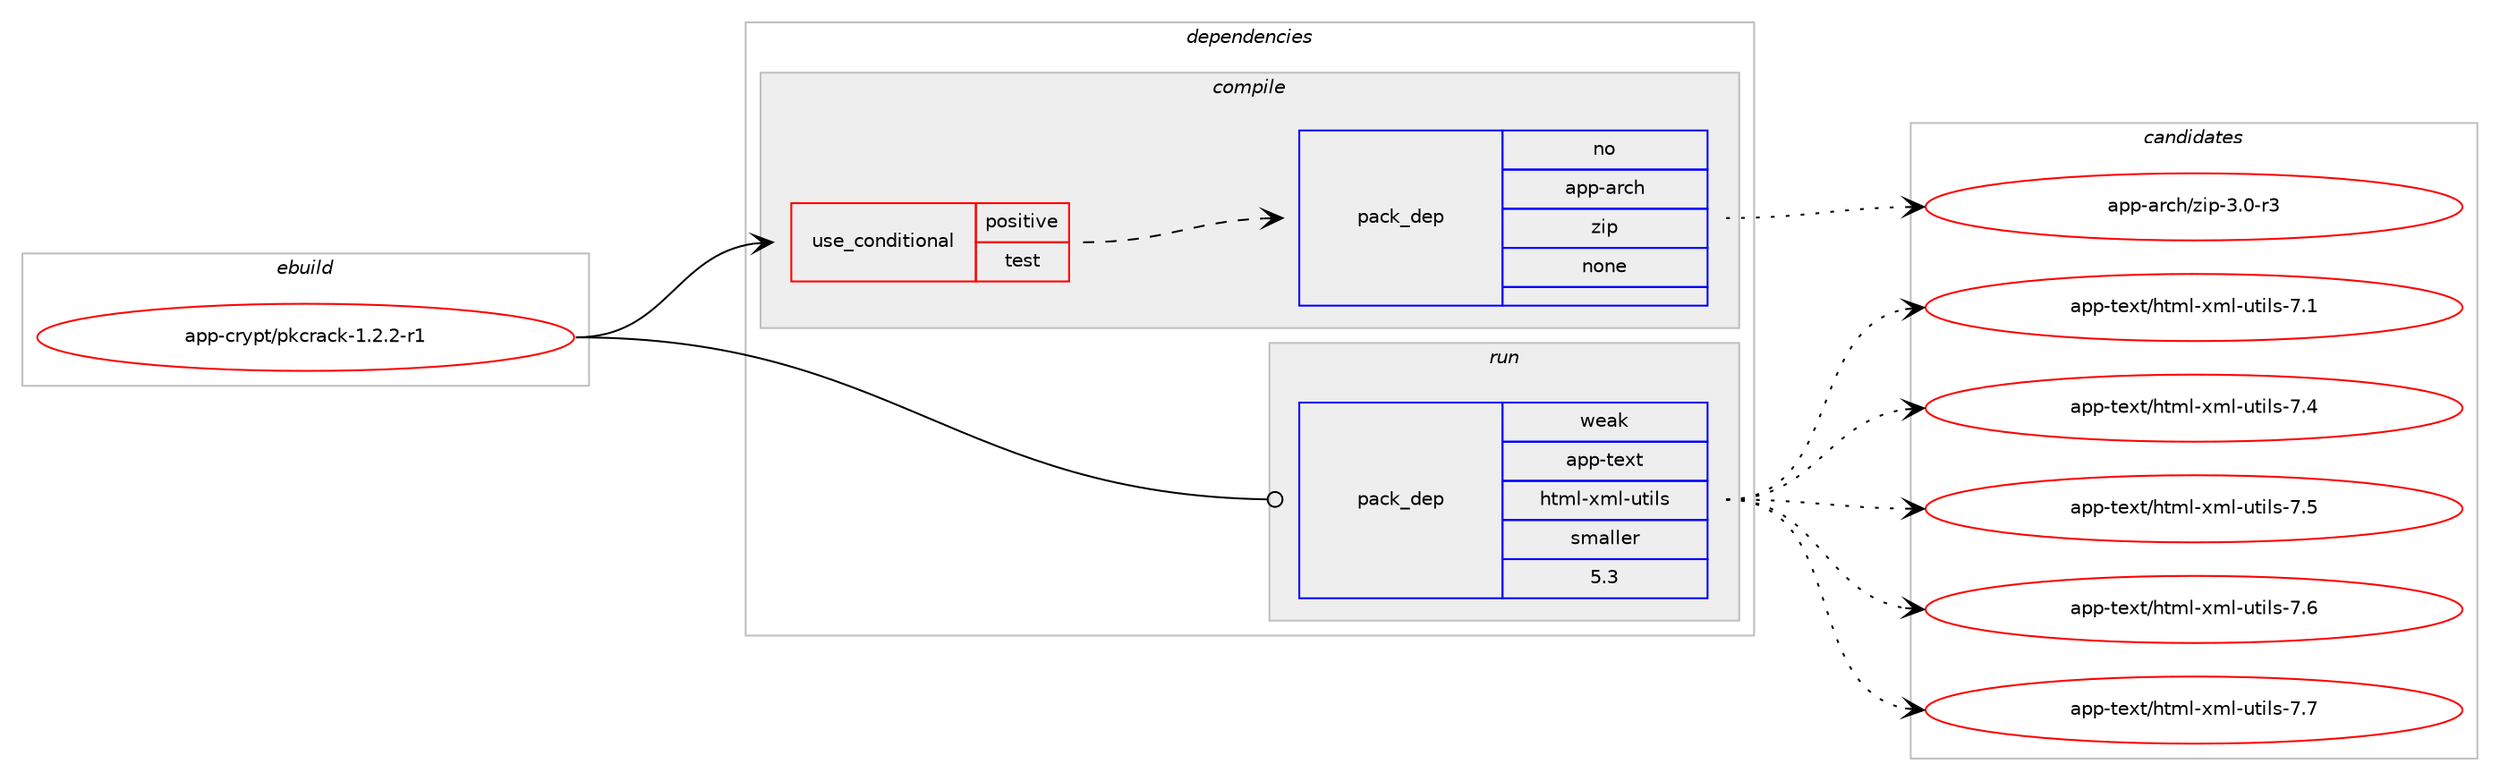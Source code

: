 digraph prolog {

# *************
# Graph options
# *************

newrank=true;
concentrate=true;
compound=true;
graph [rankdir=LR,fontname=Helvetica,fontsize=10,ranksep=1.5];#, ranksep=2.5, nodesep=0.2];
edge  [arrowhead=vee];
node  [fontname=Helvetica,fontsize=10];

# **********
# The ebuild
# **********

subgraph cluster_leftcol {
color=gray;
rank=same;
label=<<i>ebuild</i>>;
id [label="app-crypt/pkcrack-1.2.2-r1", color=red, width=4, href="../app-crypt/pkcrack-1.2.2-r1.svg"];
}

# ****************
# The dependencies
# ****************

subgraph cluster_midcol {
color=gray;
label=<<i>dependencies</i>>;
subgraph cluster_compile {
fillcolor="#eeeeee";
style=filled;
label=<<i>compile</i>>;
subgraph cond239 {
dependency950 [label=<<TABLE BORDER="0" CELLBORDER="1" CELLSPACING="0" CELLPADDING="4"><TR><TD ROWSPAN="3" CELLPADDING="10">use_conditional</TD></TR><TR><TD>positive</TD></TR><TR><TD>test</TD></TR></TABLE>>, shape=none, color=red];
subgraph pack684 {
dependency951 [label=<<TABLE BORDER="0" CELLBORDER="1" CELLSPACING="0" CELLPADDING="4" WIDTH="220"><TR><TD ROWSPAN="6" CELLPADDING="30">pack_dep</TD></TR><TR><TD WIDTH="110">no</TD></TR><TR><TD>app-arch</TD></TR><TR><TD>zip</TD></TR><TR><TD>none</TD></TR><TR><TD></TD></TR></TABLE>>, shape=none, color=blue];
}
dependency950:e -> dependency951:w [weight=20,style="dashed",arrowhead="vee"];
}
id:e -> dependency950:w [weight=20,style="solid",arrowhead="vee"];
}
subgraph cluster_compileandrun {
fillcolor="#eeeeee";
style=filled;
label=<<i>compile and run</i>>;
}
subgraph cluster_run {
fillcolor="#eeeeee";
style=filled;
label=<<i>run</i>>;
subgraph pack685 {
dependency952 [label=<<TABLE BORDER="0" CELLBORDER="1" CELLSPACING="0" CELLPADDING="4" WIDTH="220"><TR><TD ROWSPAN="6" CELLPADDING="30">pack_dep</TD></TR><TR><TD WIDTH="110">weak</TD></TR><TR><TD>app-text</TD></TR><TR><TD>html-xml-utils</TD></TR><TR><TD>smaller</TD></TR><TR><TD>5.3</TD></TR></TABLE>>, shape=none, color=blue];
}
id:e -> dependency952:w [weight=20,style="solid",arrowhead="odot"];
}
}

# **************
# The candidates
# **************

subgraph cluster_choices {
rank=same;
color=gray;
label=<<i>candidates</i>>;

subgraph choice684 {
color=black;
nodesep=1;
choice9711211245971149910447122105112455146484511451 [label="app-arch/zip-3.0-r3", color=red, width=4,href="../app-arch/zip-3.0-r3.svg"];
dependency951:e -> choice9711211245971149910447122105112455146484511451:w [style=dotted,weight="100"];
}
subgraph choice685 {
color=black;
nodesep=1;
choice971121124511610112011647104116109108451201091084511711610510811545554649 [label="app-text/html-xml-utils-7.1", color=red, width=4,href="../app-text/html-xml-utils-7.1.svg"];
choice971121124511610112011647104116109108451201091084511711610510811545554652 [label="app-text/html-xml-utils-7.4", color=red, width=4,href="../app-text/html-xml-utils-7.4.svg"];
choice971121124511610112011647104116109108451201091084511711610510811545554653 [label="app-text/html-xml-utils-7.5", color=red, width=4,href="../app-text/html-xml-utils-7.5.svg"];
choice971121124511610112011647104116109108451201091084511711610510811545554654 [label="app-text/html-xml-utils-7.6", color=red, width=4,href="../app-text/html-xml-utils-7.6.svg"];
choice971121124511610112011647104116109108451201091084511711610510811545554655 [label="app-text/html-xml-utils-7.7", color=red, width=4,href="../app-text/html-xml-utils-7.7.svg"];
dependency952:e -> choice971121124511610112011647104116109108451201091084511711610510811545554649:w [style=dotted,weight="100"];
dependency952:e -> choice971121124511610112011647104116109108451201091084511711610510811545554652:w [style=dotted,weight="100"];
dependency952:e -> choice971121124511610112011647104116109108451201091084511711610510811545554653:w [style=dotted,weight="100"];
dependency952:e -> choice971121124511610112011647104116109108451201091084511711610510811545554654:w [style=dotted,weight="100"];
dependency952:e -> choice971121124511610112011647104116109108451201091084511711610510811545554655:w [style=dotted,weight="100"];
}
}

}
